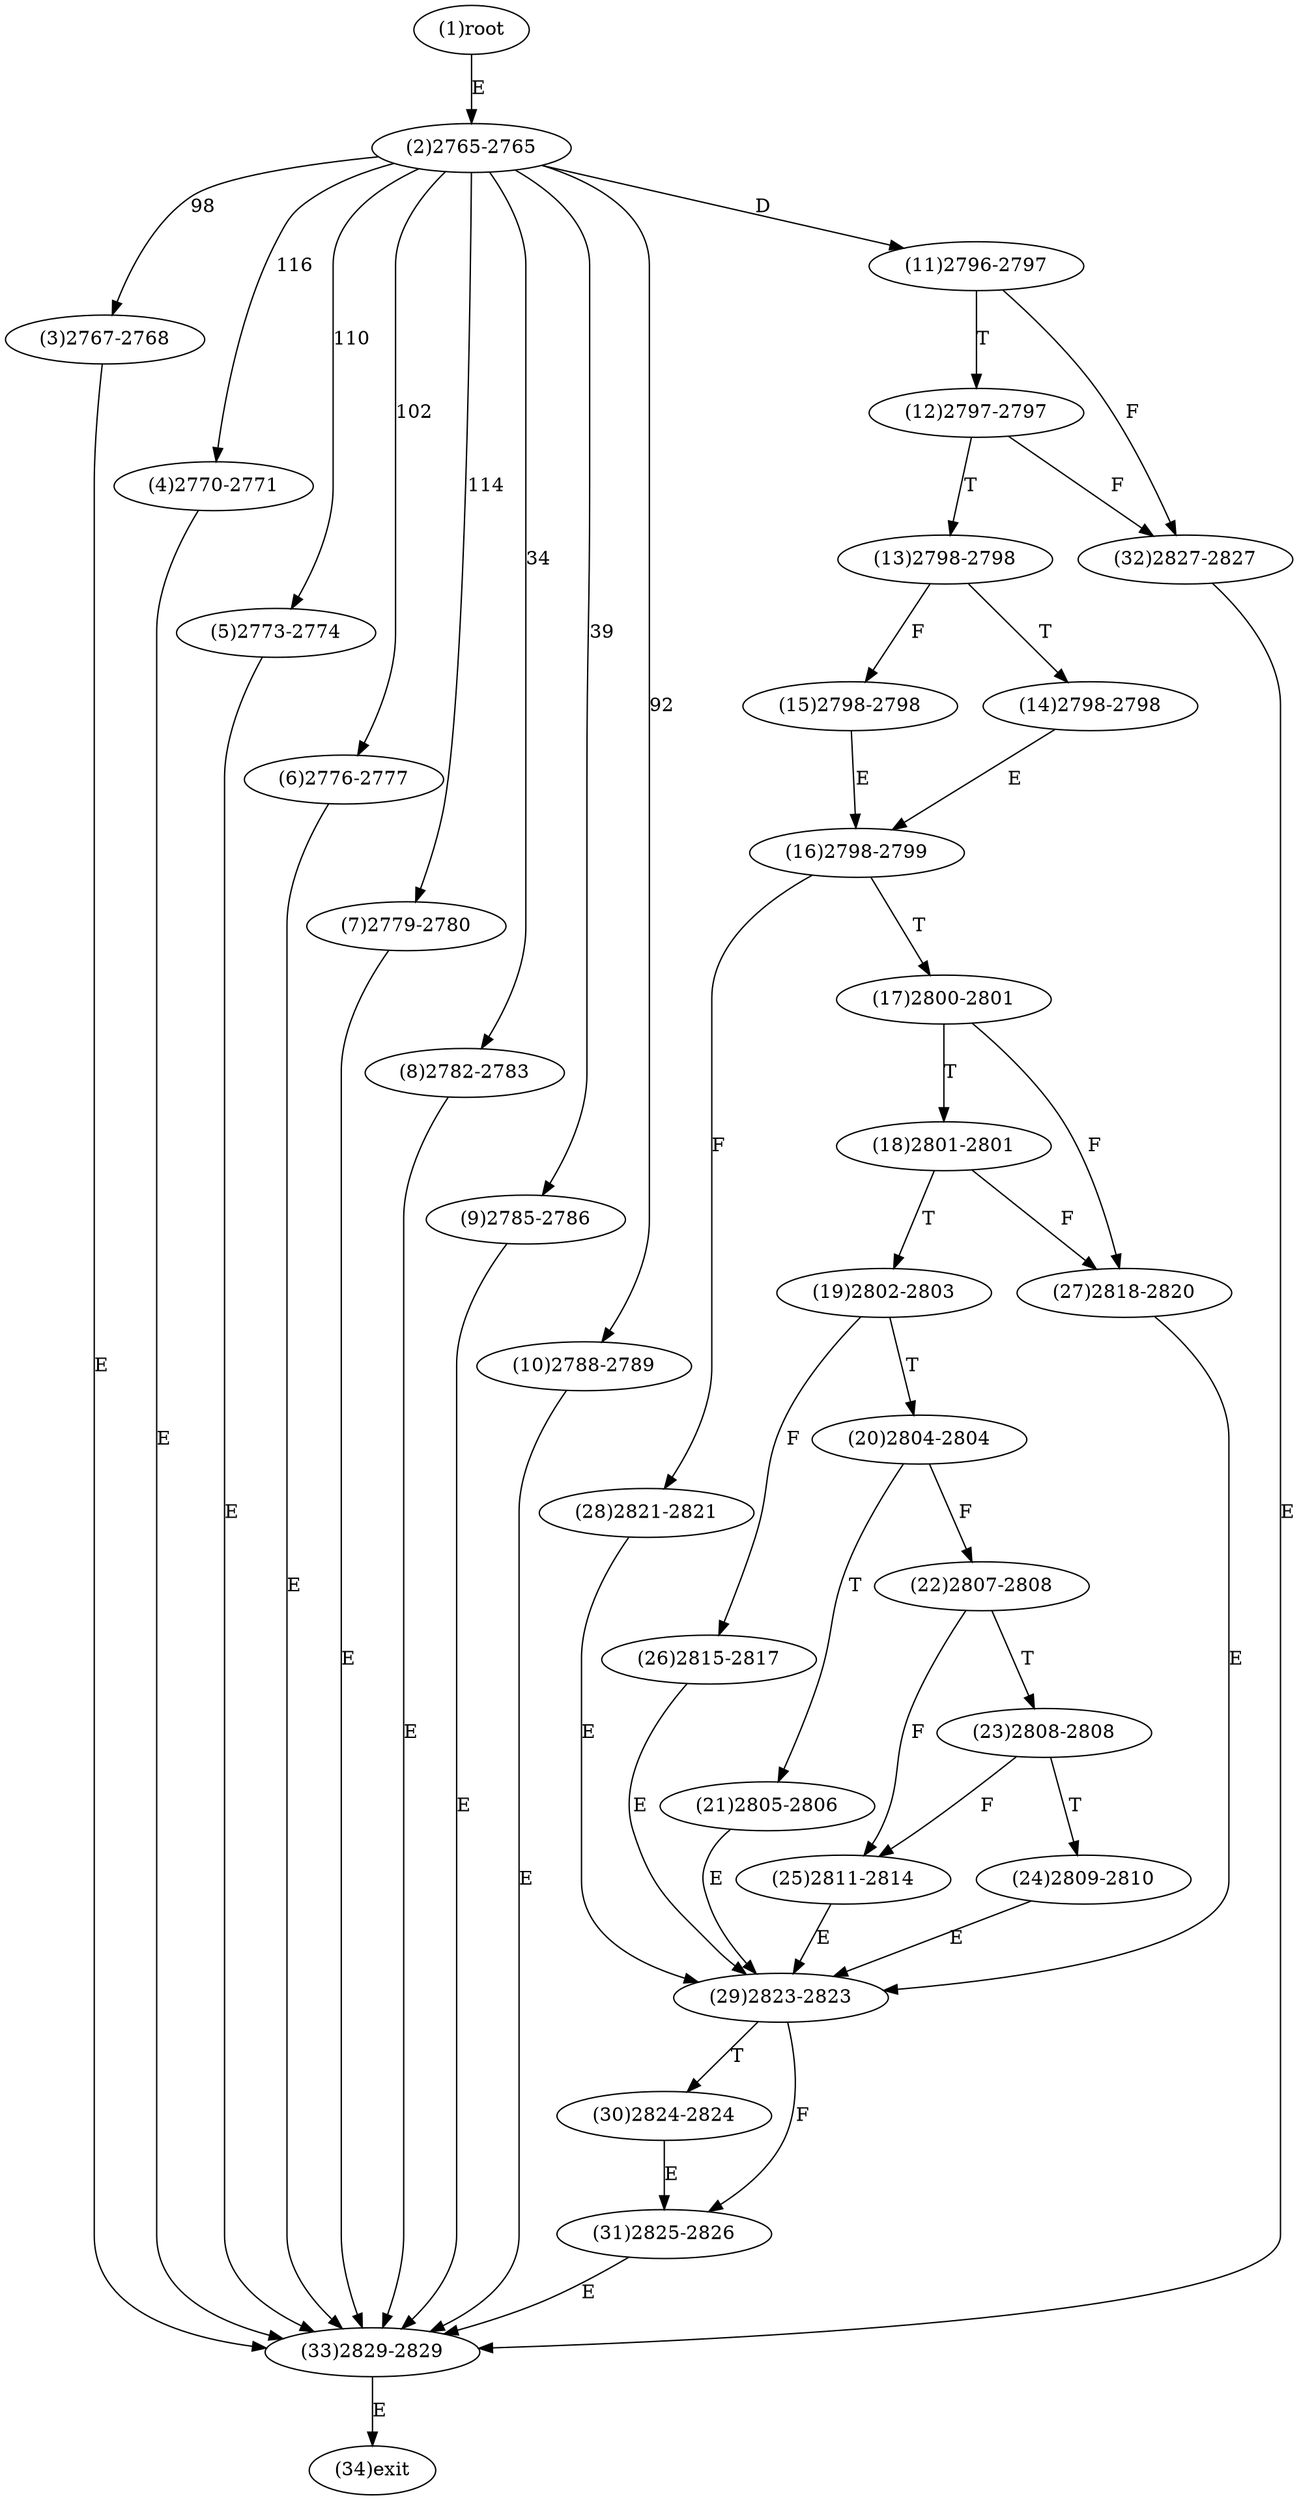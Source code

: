 digraph "" { 
1[ label="(1)root"];
2[ label="(2)2765-2765"];
3[ label="(3)2767-2768"];
4[ label="(4)2770-2771"];
5[ label="(5)2773-2774"];
6[ label="(6)2776-2777"];
7[ label="(7)2779-2780"];
8[ label="(8)2782-2783"];
9[ label="(9)2785-2786"];
10[ label="(10)2788-2789"];
11[ label="(11)2796-2797"];
12[ label="(12)2797-2797"];
13[ label="(13)2798-2798"];
14[ label="(14)2798-2798"];
15[ label="(15)2798-2798"];
17[ label="(17)2800-2801"];
16[ label="(16)2798-2799"];
19[ label="(19)2802-2803"];
18[ label="(18)2801-2801"];
21[ label="(21)2805-2806"];
20[ label="(20)2804-2804"];
23[ label="(23)2808-2808"];
22[ label="(22)2807-2808"];
25[ label="(25)2811-2814"];
24[ label="(24)2809-2810"];
27[ label="(27)2818-2820"];
26[ label="(26)2815-2817"];
29[ label="(29)2823-2823"];
28[ label="(28)2821-2821"];
31[ label="(31)2825-2826"];
30[ label="(30)2824-2824"];
34[ label="(34)exit"];
32[ label="(32)2827-2827"];
33[ label="(33)2829-2829"];
1->2[ label="E"];
2->8[ label="34"];
2->9[ label="39"];
2->10[ label="92"];
2->3[ label="98"];
2->6[ label="102"];
2->5[ label="110"];
2->7[ label="114"];
2->4[ label="116"];
2->11[ label="D"];
3->33[ label="E"];
4->33[ label="E"];
5->33[ label="E"];
6->33[ label="E"];
7->33[ label="E"];
8->33[ label="E"];
9->33[ label="E"];
10->33[ label="E"];
11->32[ label="F"];
11->12[ label="T"];
12->32[ label="F"];
12->13[ label="T"];
13->15[ label="F"];
13->14[ label="T"];
14->16[ label="E"];
15->16[ label="E"];
16->28[ label="F"];
16->17[ label="T"];
17->27[ label="F"];
17->18[ label="T"];
18->27[ label="F"];
18->19[ label="T"];
19->26[ label="F"];
19->20[ label="T"];
20->22[ label="F"];
20->21[ label="T"];
21->29[ label="E"];
22->25[ label="F"];
22->23[ label="T"];
23->25[ label="F"];
23->24[ label="T"];
24->29[ label="E"];
25->29[ label="E"];
26->29[ label="E"];
27->29[ label="E"];
28->29[ label="E"];
29->31[ label="F"];
29->30[ label="T"];
30->31[ label="E"];
31->33[ label="E"];
32->33[ label="E"];
33->34[ label="E"];
}